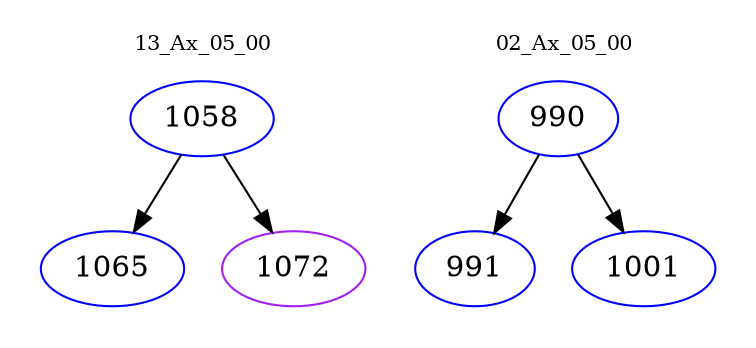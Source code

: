 digraph{
subgraph cluster_0 {
color = white
label = "13_Ax_05_00";
fontsize=10;
T0_1058 [label="1058", color="blue"]
T0_1058 -> T0_1065 [color="black"]
T0_1065 [label="1065", color="blue"]
T0_1058 -> T0_1072 [color="black"]
T0_1072 [label="1072", color="purple"]
}
subgraph cluster_1 {
color = white
label = "02_Ax_05_00";
fontsize=10;
T1_990 [label="990", color="blue"]
T1_990 -> T1_991 [color="black"]
T1_991 [label="991", color="blue"]
T1_990 -> T1_1001 [color="black"]
T1_1001 [label="1001", color="blue"]
}
}
